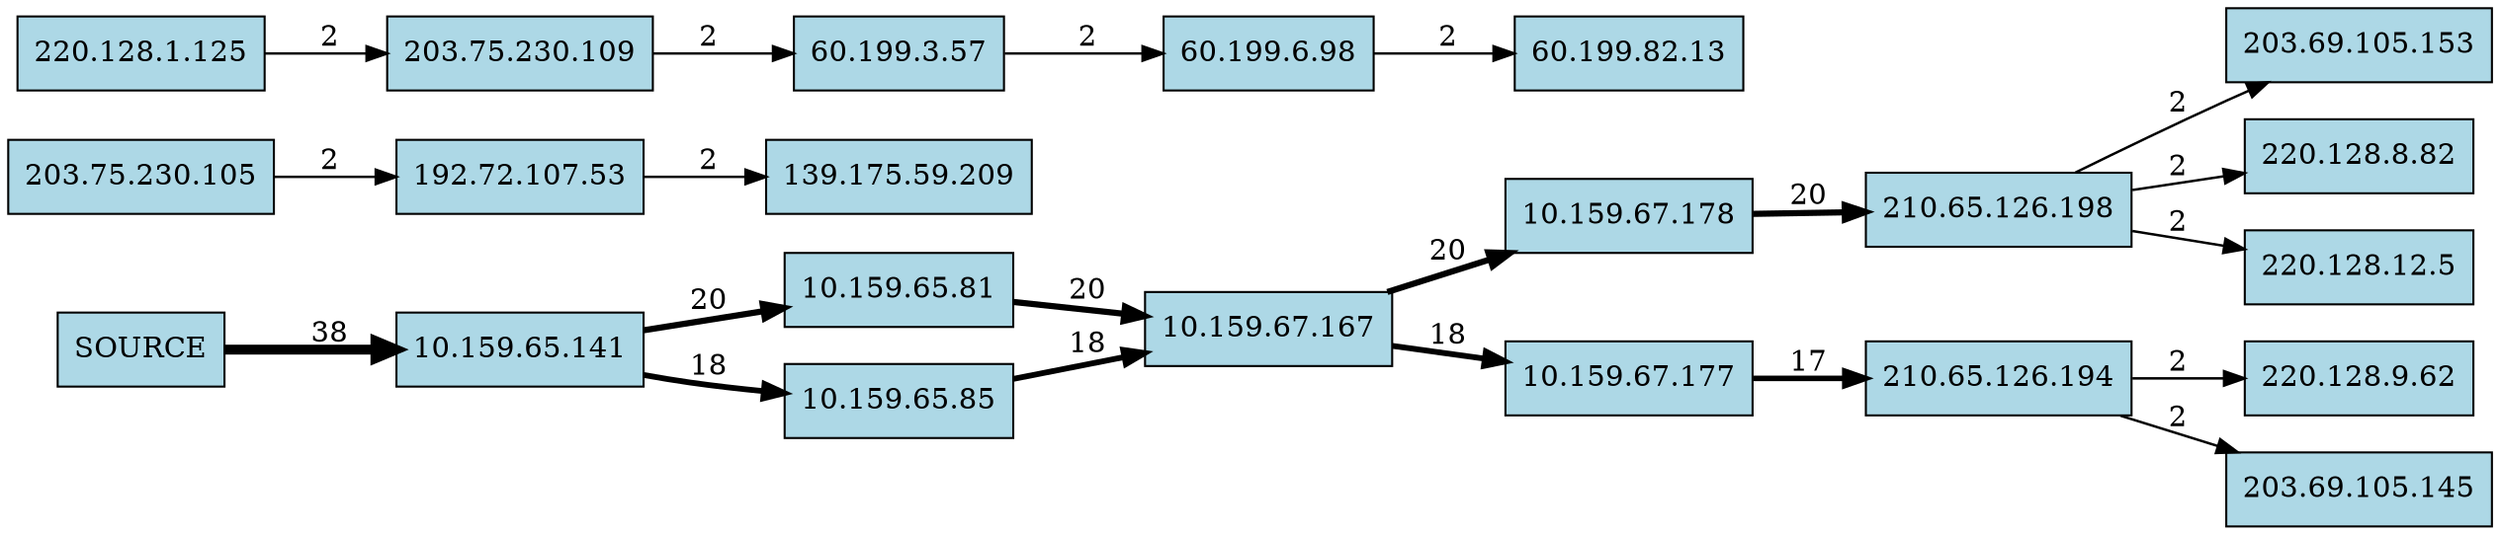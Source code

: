 digraph ISPTopology {
  rankdir=LR;
  node [shape=box, style=filled, fillcolor=lightblue];

  "SOURCE" -> "10.159.65.141" [label="38", penwidth=4.8];
  "10.159.65.141" -> "10.159.65.81" [label="20", penwidth=3.0];
  "10.159.65.81" -> "10.159.67.167" [label="20", penwidth=3.0];
  "10.159.67.167" -> "10.159.67.178" [label="20", penwidth=3.0];
  "10.159.67.178" -> "210.65.126.198" [label="20", penwidth=3.0];
  "10.159.65.141" -> "10.159.65.85" [label="18", penwidth=2.8];
  "10.159.65.85" -> "10.159.67.167" [label="18", penwidth=2.8];
  "10.159.67.167" -> "10.159.67.177" [label="18", penwidth=2.8];
  "10.159.67.177" -> "210.65.126.194" [label="17", penwidth=2.7];
  "210.65.126.194" -> "220.128.9.62" [label="2", penwidth=1.2];
  "203.75.230.105" -> "192.72.107.53" [label="2", penwidth=1.2];
  "192.72.107.53" -> "139.175.59.209" [label="2", penwidth=1.2];
  "220.128.1.125" -> "203.75.230.109" [label="2", penwidth=1.2];
  "203.75.230.109" -> "60.199.3.57" [label="2", penwidth=1.2];
  "60.199.3.57" -> "60.199.6.98" [label="2", penwidth=1.2];
  "60.199.6.98" -> "60.199.82.13" [label="2", penwidth=1.2];
  "210.65.126.198" -> "203.69.105.153" [label="2", penwidth=1.2];
  "210.65.126.194" -> "203.69.105.145" [label="2", penwidth=1.2];
  "210.65.126.198" -> "220.128.8.82" [label="2", penwidth=1.2];
  "210.65.126.198" -> "220.128.12.5" [label="2", penwidth=1.2];
}
